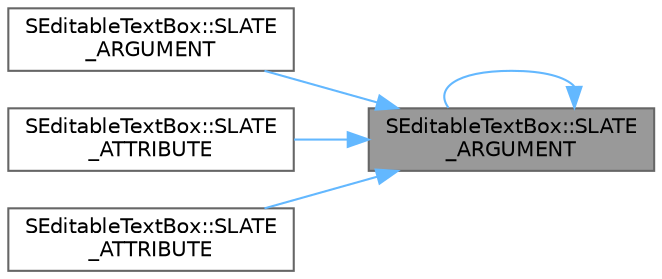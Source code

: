 digraph "SEditableTextBox::SLATE_ARGUMENT"
{
 // INTERACTIVE_SVG=YES
 // LATEX_PDF_SIZE
  bgcolor="transparent";
  edge [fontname=Helvetica,fontsize=10,labelfontname=Helvetica,labelfontsize=10];
  node [fontname=Helvetica,fontsize=10,shape=box,height=0.2,width=0.4];
  rankdir="RL";
  Node1 [id="Node000001",label="SEditableTextBox::SLATE\l_ARGUMENT",height=0.2,width=0.4,color="gray40", fillcolor="grey60", style="filled", fontcolor="black",tooltip="Which text shaping method should we use?"];
  Node1 -> Node2 [id="edge1_Node000001_Node000002",dir="back",color="steelblue1",style="solid",tooltip=" "];
  Node2 [id="Node000002",label="SEditableTextBox::SLATE\l_ARGUMENT",height=0.2,width=0.4,color="grey40", fillcolor="white", style="filled",URL="$d5/d53/classSEditableTextBox.html#a63b3928c34fb32545e3373316fce9224",tooltip="Determines what happens to text that is clipped and doesnt fit within the allotted area for this text..."];
  Node1 -> Node1 [id="edge2_Node000001_Node000001",dir="back",color="steelblue1",style="solid",tooltip=" "];
  Node1 -> Node3 [id="edge3_Node000001_Node000003",dir="back",color="steelblue1",style="solid",tooltip=" "];
  Node3 [id="Node000003",label="SEditableTextBox::SLATE\l_ATTRIBUTE",height=0.2,width=0.4,color="grey40", fillcolor="white", style="filled",URL="$d5/d53/classSEditableTextBox.html#a37c715f366081b457bae324c2ba9e099",tooltip="The type of virtual keyboard to use on mobile devices."];
  Node1 -> Node4 [id="edge4_Node000001_Node000004",dir="back",color="steelblue1",style="solid",tooltip=" "];
  Node4 [id="Node000004",label="SEditableTextBox::SLATE\l_ATTRIBUTE",height=0.2,width=0.4,color="grey40", fillcolor="white", style="filled",URL="$d5/d53/classSEditableTextBox.html#a40c911c82ce1471248d4540d0b7a99c7",tooltip="Padding between the box/border and the text widget inside (overrides Style)"];
}
